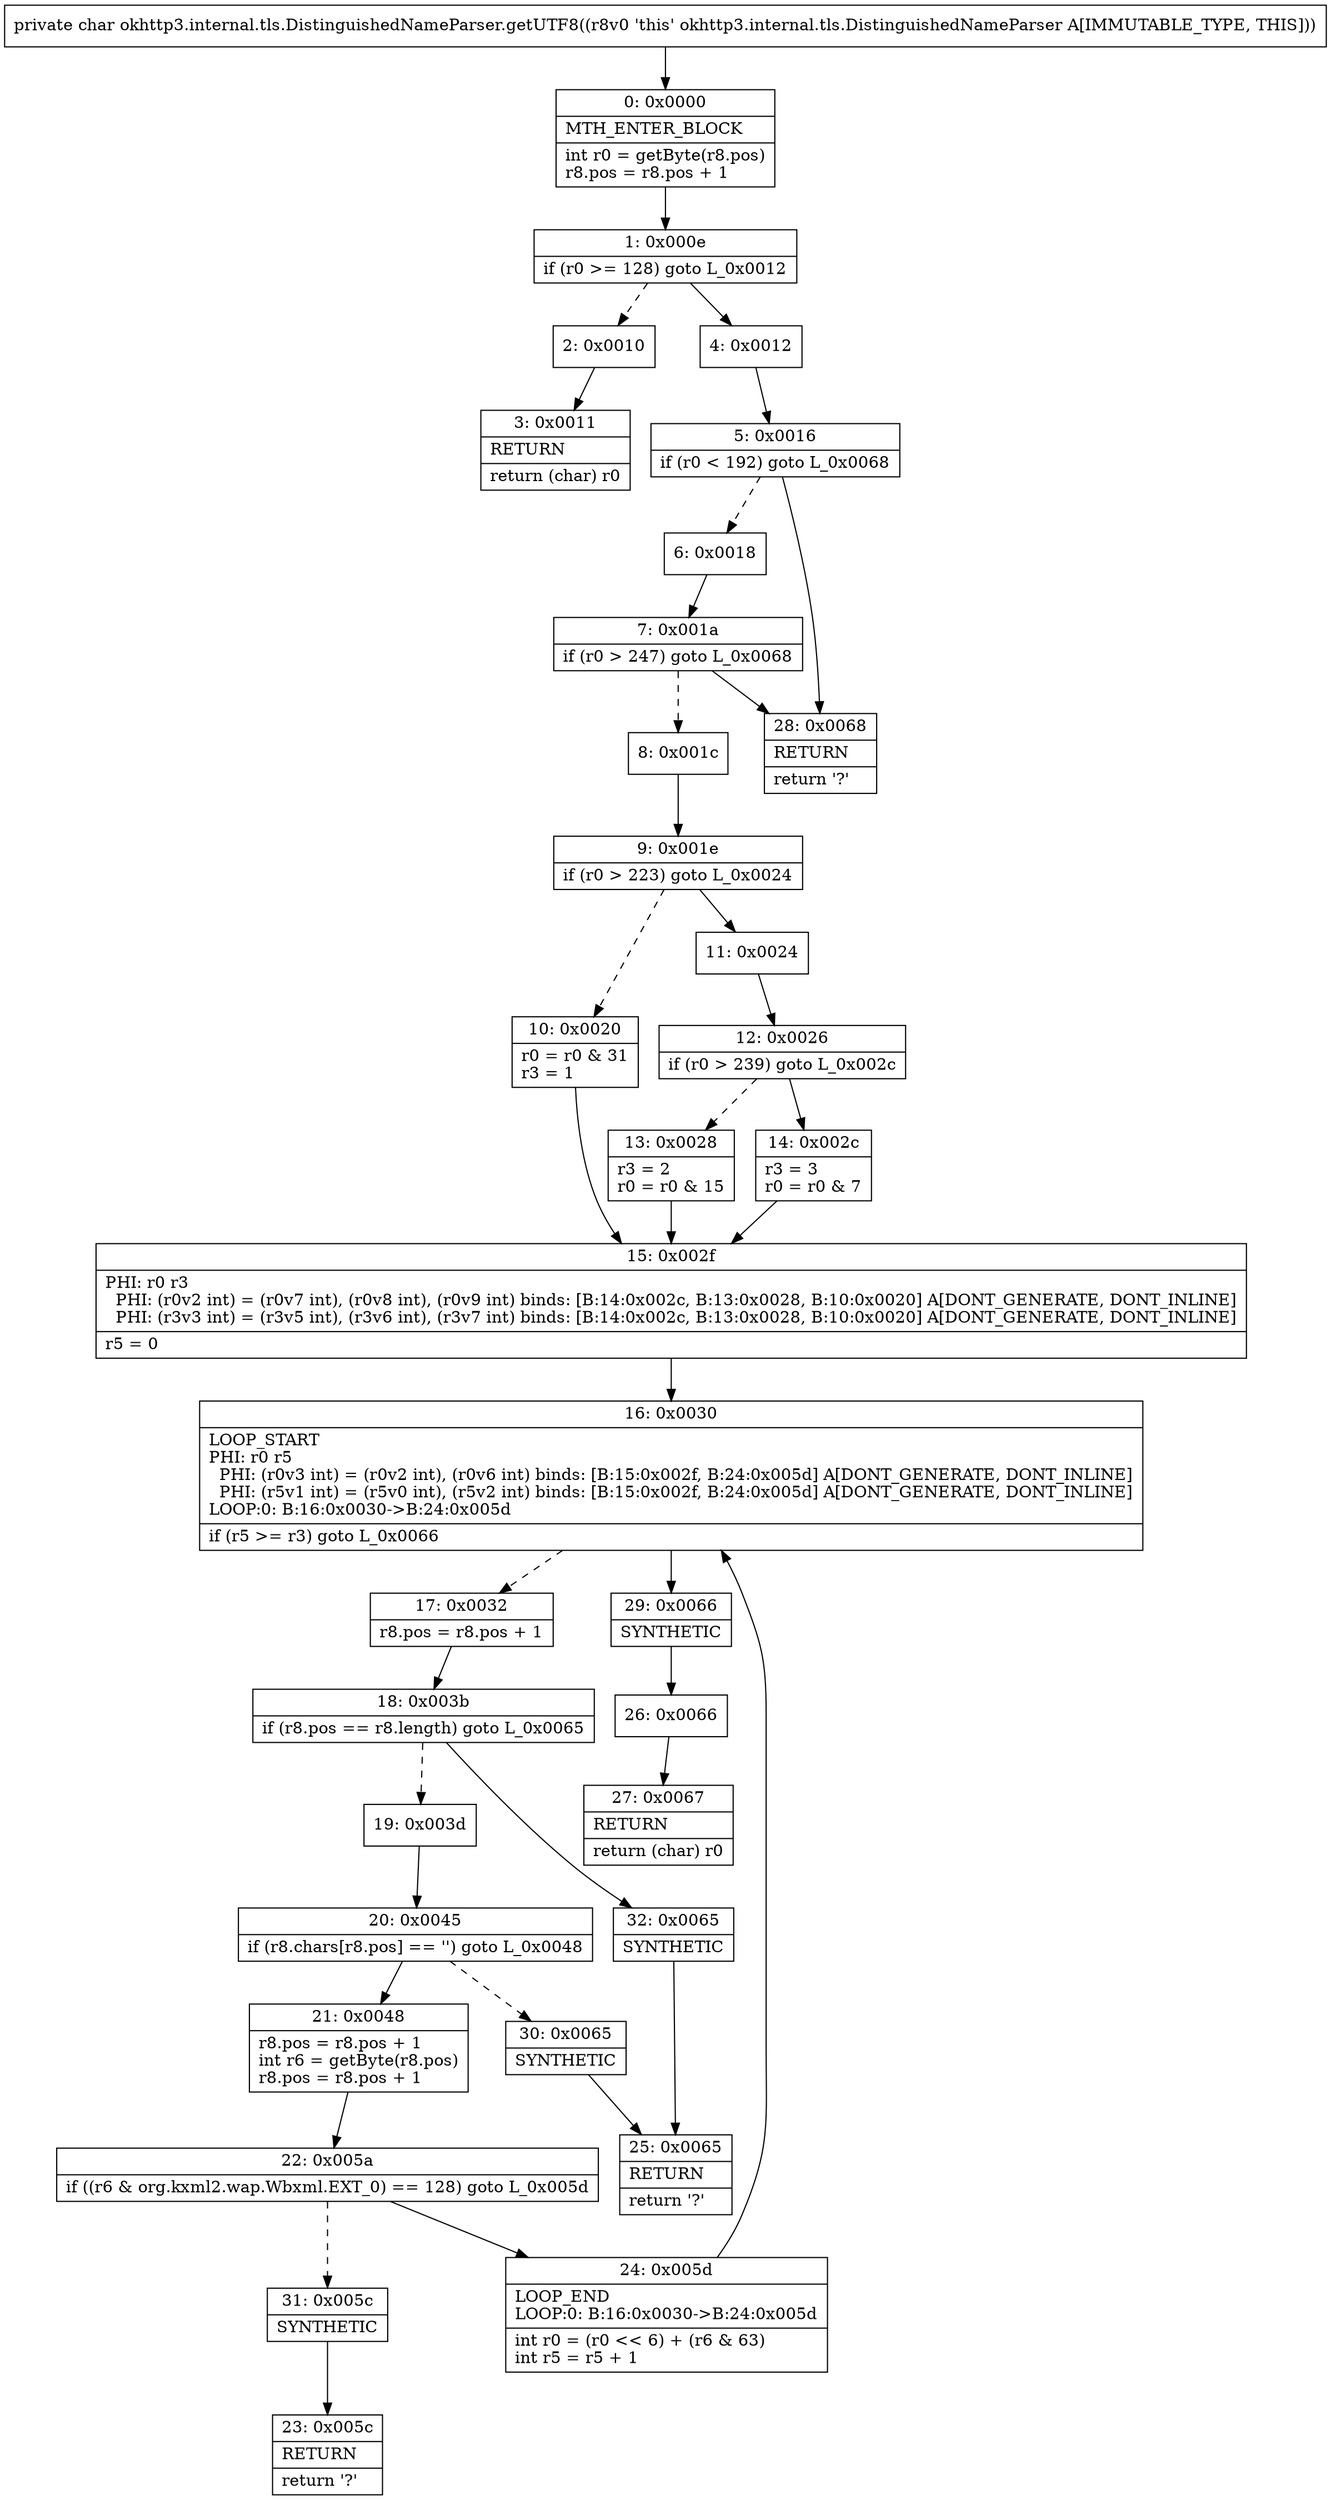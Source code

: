 digraph "CFG forokhttp3.internal.tls.DistinguishedNameParser.getUTF8()C" {
Node_0 [shape=record,label="{0\:\ 0x0000|MTH_ENTER_BLOCK\l|int r0 = getByte(r8.pos)\lr8.pos = r8.pos + 1\l}"];
Node_1 [shape=record,label="{1\:\ 0x000e|if (r0 \>= 128) goto L_0x0012\l}"];
Node_2 [shape=record,label="{2\:\ 0x0010}"];
Node_3 [shape=record,label="{3\:\ 0x0011|RETURN\l|return (char) r0\l}"];
Node_4 [shape=record,label="{4\:\ 0x0012}"];
Node_5 [shape=record,label="{5\:\ 0x0016|if (r0 \< 192) goto L_0x0068\l}"];
Node_6 [shape=record,label="{6\:\ 0x0018}"];
Node_7 [shape=record,label="{7\:\ 0x001a|if (r0 \> 247) goto L_0x0068\l}"];
Node_8 [shape=record,label="{8\:\ 0x001c}"];
Node_9 [shape=record,label="{9\:\ 0x001e|if (r0 \> 223) goto L_0x0024\l}"];
Node_10 [shape=record,label="{10\:\ 0x0020|r0 = r0 & 31\lr3 = 1\l}"];
Node_11 [shape=record,label="{11\:\ 0x0024}"];
Node_12 [shape=record,label="{12\:\ 0x0026|if (r0 \> 239) goto L_0x002c\l}"];
Node_13 [shape=record,label="{13\:\ 0x0028|r3 = 2\lr0 = r0 & 15\l}"];
Node_14 [shape=record,label="{14\:\ 0x002c|r3 = 3\lr0 = r0 & 7\l}"];
Node_15 [shape=record,label="{15\:\ 0x002f|PHI: r0 r3 \l  PHI: (r0v2 int) = (r0v7 int), (r0v8 int), (r0v9 int) binds: [B:14:0x002c, B:13:0x0028, B:10:0x0020] A[DONT_GENERATE, DONT_INLINE]\l  PHI: (r3v3 int) = (r3v5 int), (r3v6 int), (r3v7 int) binds: [B:14:0x002c, B:13:0x0028, B:10:0x0020] A[DONT_GENERATE, DONT_INLINE]\l|r5 = 0\l}"];
Node_16 [shape=record,label="{16\:\ 0x0030|LOOP_START\lPHI: r0 r5 \l  PHI: (r0v3 int) = (r0v2 int), (r0v6 int) binds: [B:15:0x002f, B:24:0x005d] A[DONT_GENERATE, DONT_INLINE]\l  PHI: (r5v1 int) = (r5v0 int), (r5v2 int) binds: [B:15:0x002f, B:24:0x005d] A[DONT_GENERATE, DONT_INLINE]\lLOOP:0: B:16:0x0030\-\>B:24:0x005d\l|if (r5 \>= r3) goto L_0x0066\l}"];
Node_17 [shape=record,label="{17\:\ 0x0032|r8.pos = r8.pos + 1\l}"];
Node_18 [shape=record,label="{18\:\ 0x003b|if (r8.pos == r8.length) goto L_0x0065\l}"];
Node_19 [shape=record,label="{19\:\ 0x003d}"];
Node_20 [shape=record,label="{20\:\ 0x0045|if (r8.chars[r8.pos] == '') goto L_0x0048\l}"];
Node_21 [shape=record,label="{21\:\ 0x0048|r8.pos = r8.pos + 1\lint r6 = getByte(r8.pos)\lr8.pos = r8.pos + 1\l}"];
Node_22 [shape=record,label="{22\:\ 0x005a|if ((r6 & org.kxml2.wap.Wbxml.EXT_0) == 128) goto L_0x005d\l}"];
Node_23 [shape=record,label="{23\:\ 0x005c|RETURN\l|return '?'\l}"];
Node_24 [shape=record,label="{24\:\ 0x005d|LOOP_END\lLOOP:0: B:16:0x0030\-\>B:24:0x005d\l|int r0 = (r0 \<\< 6) + (r6 & 63)\lint r5 = r5 + 1\l}"];
Node_25 [shape=record,label="{25\:\ 0x0065|RETURN\l|return '?'\l}"];
Node_26 [shape=record,label="{26\:\ 0x0066}"];
Node_27 [shape=record,label="{27\:\ 0x0067|RETURN\l|return (char) r0\l}"];
Node_28 [shape=record,label="{28\:\ 0x0068|RETURN\l|return '?'\l}"];
Node_29 [shape=record,label="{29\:\ 0x0066|SYNTHETIC\l}"];
Node_30 [shape=record,label="{30\:\ 0x0065|SYNTHETIC\l}"];
Node_31 [shape=record,label="{31\:\ 0x005c|SYNTHETIC\l}"];
Node_32 [shape=record,label="{32\:\ 0x0065|SYNTHETIC\l}"];
MethodNode[shape=record,label="{private char okhttp3.internal.tls.DistinguishedNameParser.getUTF8((r8v0 'this' okhttp3.internal.tls.DistinguishedNameParser A[IMMUTABLE_TYPE, THIS])) }"];
MethodNode -> Node_0;
Node_0 -> Node_1;
Node_1 -> Node_2[style=dashed];
Node_1 -> Node_4;
Node_2 -> Node_3;
Node_4 -> Node_5;
Node_5 -> Node_6[style=dashed];
Node_5 -> Node_28;
Node_6 -> Node_7;
Node_7 -> Node_8[style=dashed];
Node_7 -> Node_28;
Node_8 -> Node_9;
Node_9 -> Node_10[style=dashed];
Node_9 -> Node_11;
Node_10 -> Node_15;
Node_11 -> Node_12;
Node_12 -> Node_13[style=dashed];
Node_12 -> Node_14;
Node_13 -> Node_15;
Node_14 -> Node_15;
Node_15 -> Node_16;
Node_16 -> Node_17[style=dashed];
Node_16 -> Node_29;
Node_17 -> Node_18;
Node_18 -> Node_19[style=dashed];
Node_18 -> Node_32;
Node_19 -> Node_20;
Node_20 -> Node_21;
Node_20 -> Node_30[style=dashed];
Node_21 -> Node_22;
Node_22 -> Node_24;
Node_22 -> Node_31[style=dashed];
Node_24 -> Node_16;
Node_26 -> Node_27;
Node_29 -> Node_26;
Node_30 -> Node_25;
Node_31 -> Node_23;
Node_32 -> Node_25;
}

